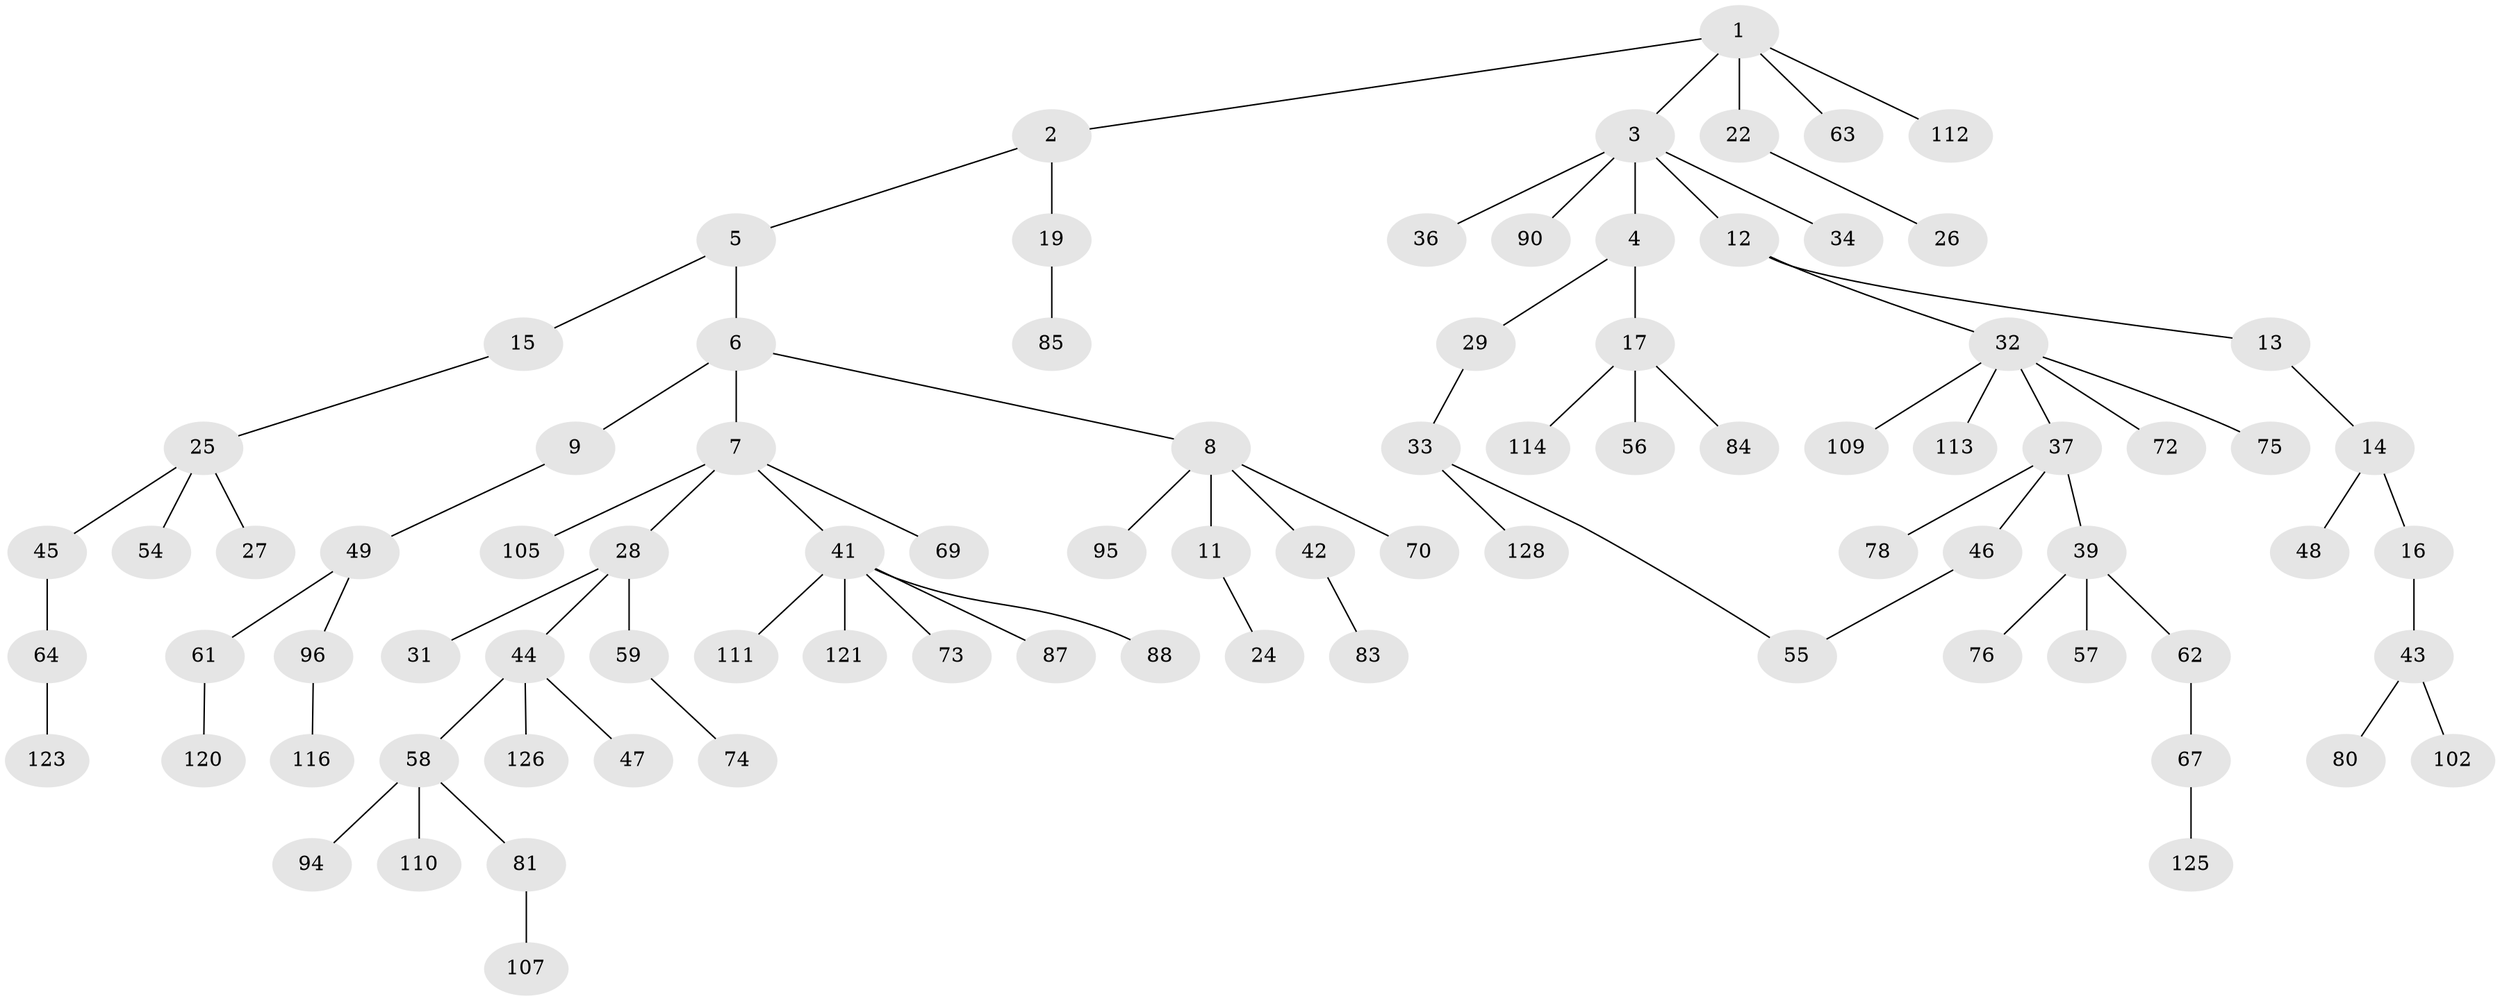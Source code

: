 // original degree distribution, {6: 0.015625, 4: 0.125, 5: 0.03125, 2: 0.21875, 3: 0.1015625, 1: 0.5078125}
// Generated by graph-tools (version 1.1) at 2025/41/03/06/25 10:41:29]
// undirected, 86 vertices, 86 edges
graph export_dot {
graph [start="1"]
  node [color=gray90,style=filled];
  1 [super="+104"];
  2 [super="+91"];
  3 [super="+10"];
  4 [super="+21"];
  5 [super="+124"];
  6 [super="+38"];
  7 [super="+20"];
  8 [super="+18"];
  9;
  11 [super="+89"];
  12;
  13 [super="+65"];
  14 [super="+30"];
  15;
  16 [super="+99"];
  17 [super="+23"];
  19 [super="+40"];
  22 [super="+92"];
  24;
  25 [super="+68"];
  26;
  27;
  28 [super="+97"];
  29;
  31 [super="+52"];
  32 [super="+35"];
  33 [super="+60"];
  34;
  36;
  37 [super="+122"];
  39 [super="+50"];
  41 [super="+71"];
  42 [super="+82"];
  43 [super="+51"];
  44 [super="+53"];
  45;
  46;
  47 [super="+79"];
  48;
  49 [super="+66"];
  54;
  55 [super="+86"];
  56 [super="+115"];
  57;
  58 [super="+98"];
  59 [super="+127"];
  61 [super="+108"];
  62 [super="+103"];
  63;
  64 [super="+77"];
  67;
  69 [super="+117"];
  70;
  72;
  73;
  74;
  75 [super="+118"];
  76;
  78;
  80 [super="+93"];
  81 [super="+106"];
  83;
  84;
  85;
  87;
  88 [super="+101"];
  90;
  94;
  95;
  96 [super="+100"];
  102;
  105;
  107;
  109;
  110;
  111;
  112 [super="+119"];
  113;
  114;
  116;
  120;
  121;
  123;
  125;
  126;
  128;
  1 -- 2;
  1 -- 3;
  1 -- 22;
  1 -- 63;
  1 -- 112;
  2 -- 5;
  2 -- 19;
  3 -- 4;
  3 -- 34;
  3 -- 90;
  3 -- 12;
  3 -- 36;
  4 -- 17;
  4 -- 29;
  5 -- 6;
  5 -- 15;
  6 -- 7;
  6 -- 8;
  6 -- 9;
  7 -- 28;
  7 -- 41;
  7 -- 69;
  7 -- 105;
  8 -- 11;
  8 -- 42;
  8 -- 70;
  8 -- 95;
  9 -- 49;
  11 -- 24;
  12 -- 13;
  12 -- 32;
  13 -- 14;
  14 -- 16;
  14 -- 48;
  15 -- 25;
  16 -- 43;
  17 -- 84;
  17 -- 114;
  17 -- 56;
  19 -- 85;
  22 -- 26;
  25 -- 27;
  25 -- 45;
  25 -- 54;
  28 -- 31;
  28 -- 44;
  28 -- 59;
  29 -- 33;
  32 -- 109;
  32 -- 113;
  32 -- 75;
  32 -- 72;
  32 -- 37;
  33 -- 55;
  33 -- 128;
  37 -- 39;
  37 -- 46;
  37 -- 78;
  39 -- 57;
  39 -- 76;
  39 -- 62;
  41 -- 88;
  41 -- 111;
  41 -- 73;
  41 -- 121;
  41 -- 87;
  42 -- 83;
  43 -- 102;
  43 -- 80;
  44 -- 47;
  44 -- 58;
  44 -- 126;
  45 -- 64;
  46 -- 55;
  49 -- 61;
  49 -- 96;
  58 -- 81;
  58 -- 94;
  58 -- 110;
  59 -- 74;
  61 -- 120;
  62 -- 67;
  64 -- 123;
  67 -- 125;
  81 -- 107;
  96 -- 116;
}

